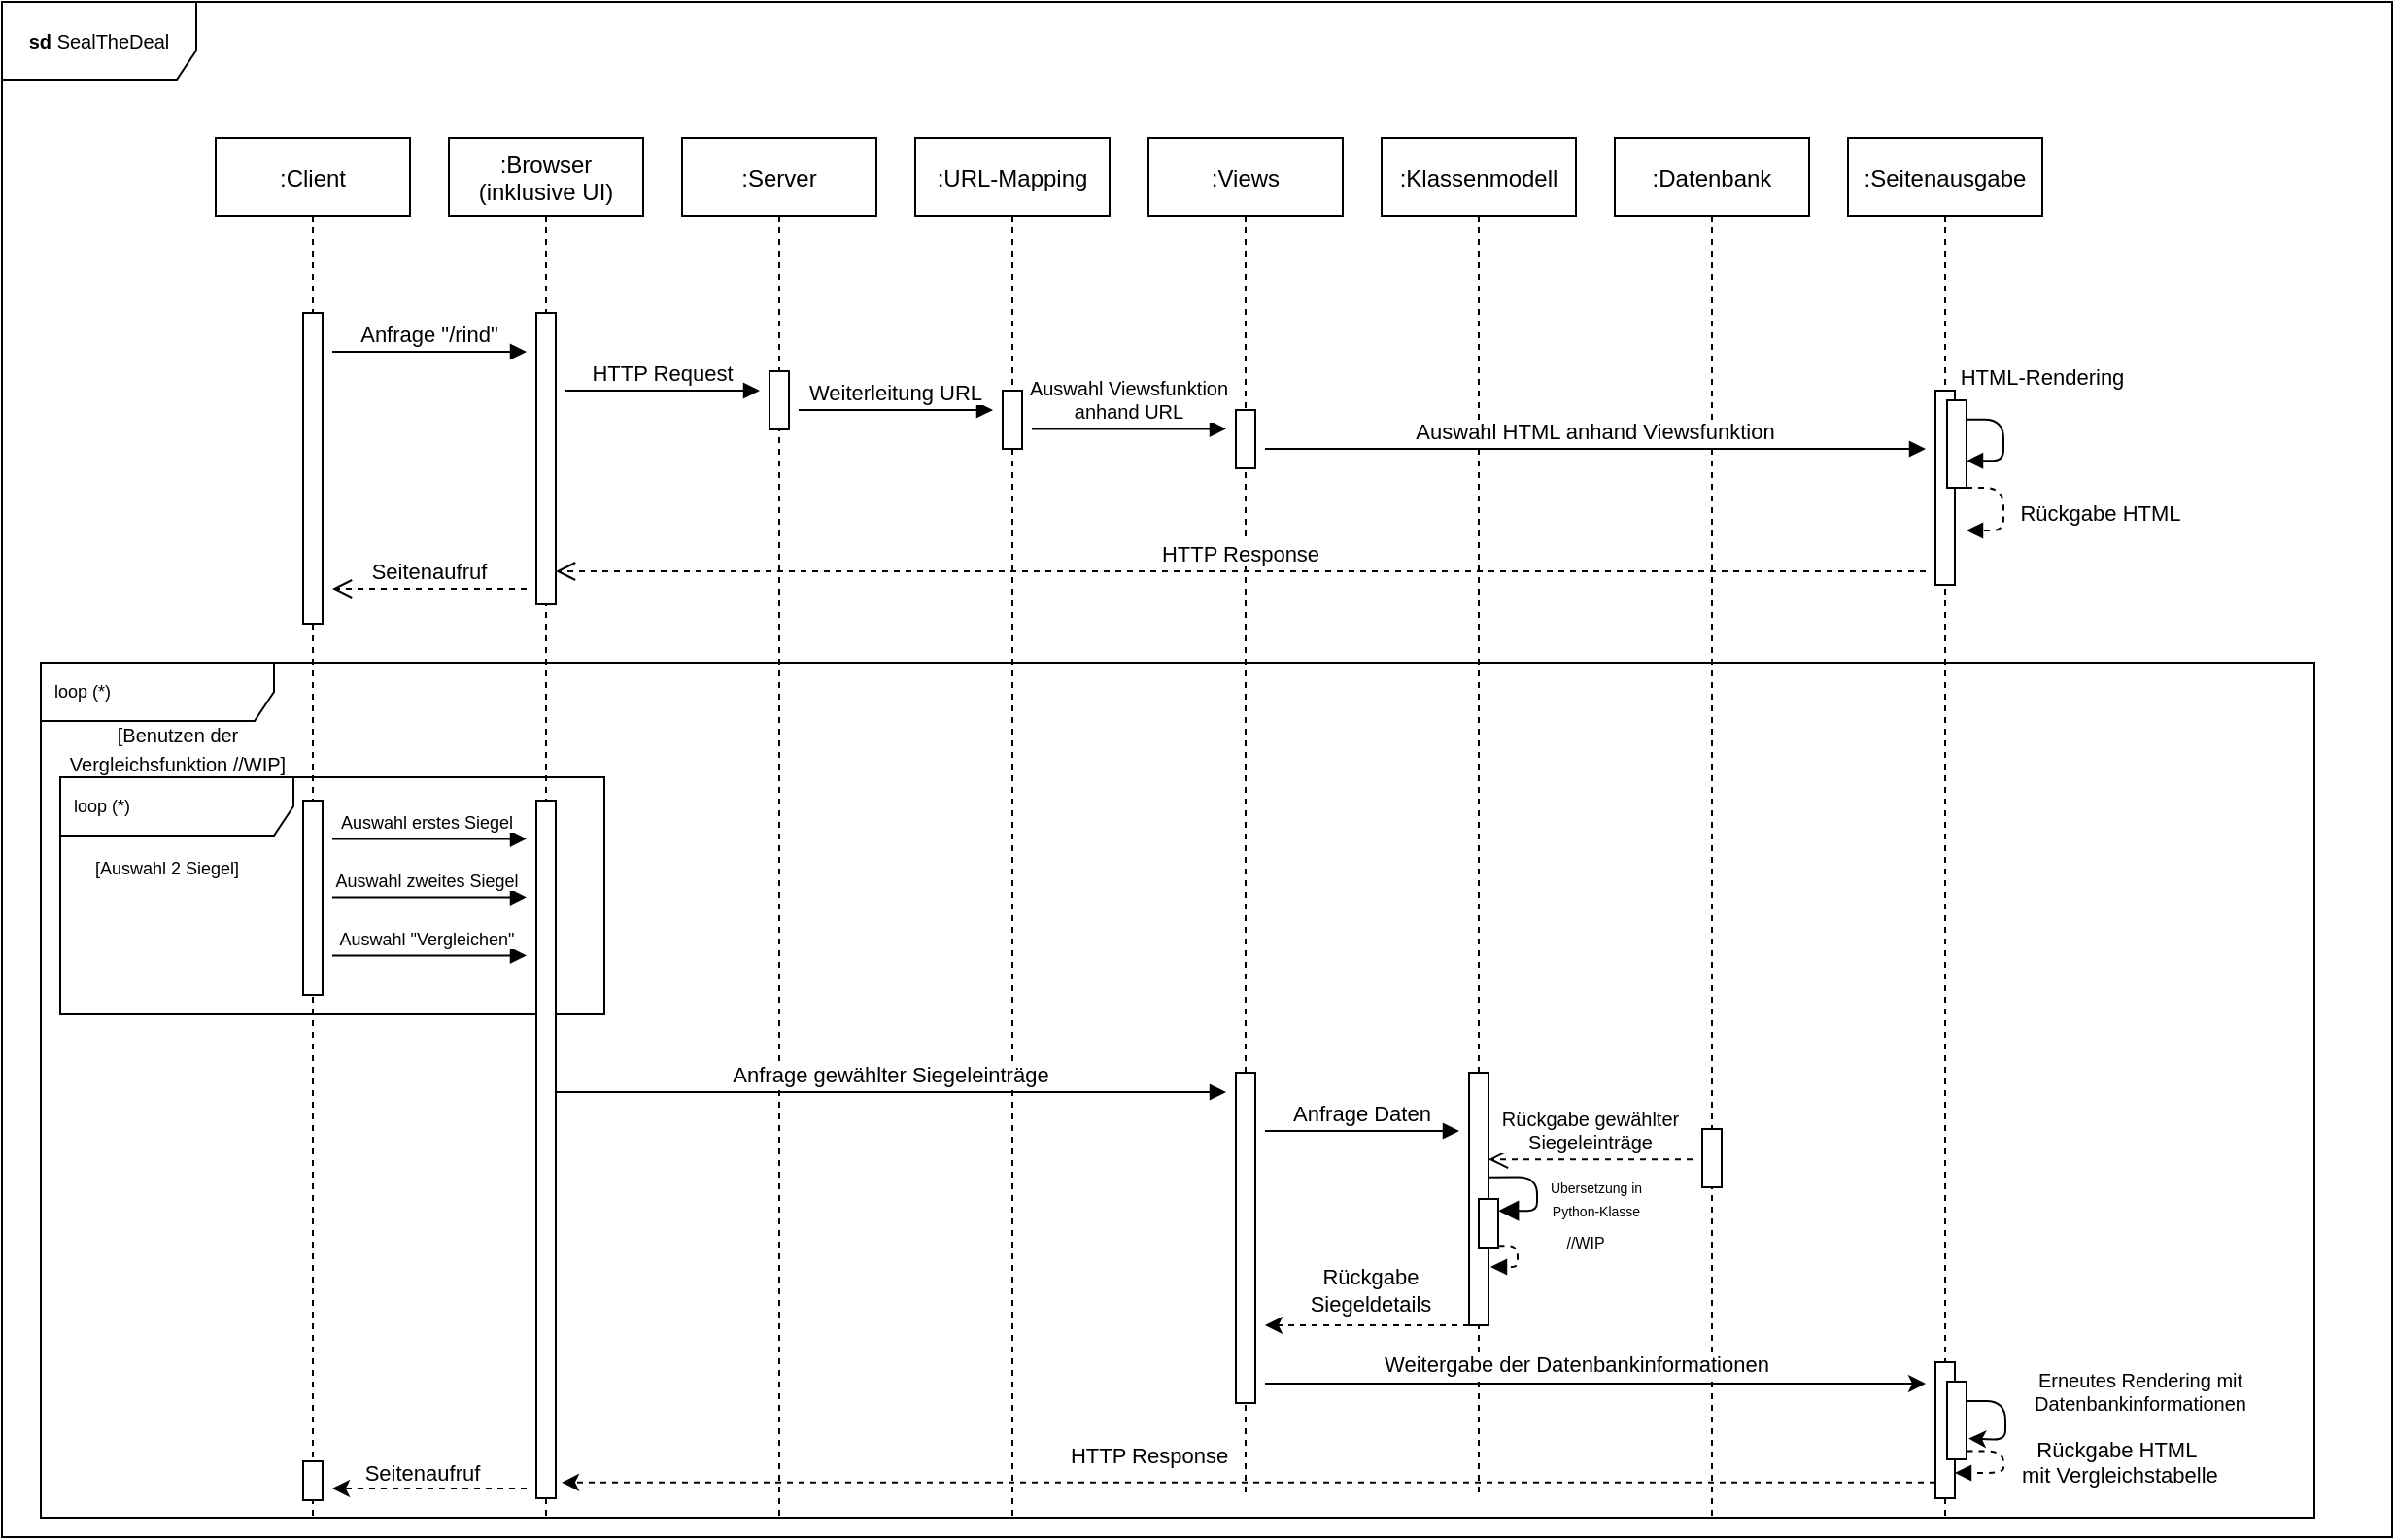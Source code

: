 <mxfile>
    <diagram id="AMog5M7C-SyizyRK8FtY" name="Page-1">
        <mxGraphModel dx="1432" dy="929" grid="1" gridSize="10" guides="1" tooltips="1" connect="1" arrows="1" fold="1" page="1" pageScale="1" pageWidth="850" pageHeight="1100" math="0" shadow="0">
            <root>
                <mxCell id="0"/>
                <mxCell id="1" parent="0"/>
                <mxCell id="WzlvB-GqqHu5pz_9l5KK-1" value="&lt;font style=&quot;font-size: 10px&quot;&gt;&lt;b&gt;sd &lt;/b&gt;SealTheDeal&lt;/font&gt;" style="shape=umlFrame;whiteSpace=wrap;html=1;width=100;height=40;" parent="1" vertex="1">
                    <mxGeometry x="360" y="10" width="1230" height="790" as="geometry"/>
                </mxCell>
                <mxCell id="15" value="loop (*)" style="shape=umlFrame;whiteSpace=wrap;html=1;width=120;height=30;boundedLbl=1;verticalAlign=middle;align=left;spacingLeft=5;fontSize=9;" parent="1" vertex="1">
                    <mxGeometry x="390" y="409" width="280" height="122" as="geometry"/>
                </mxCell>
                <mxCell id="3nuBFxr9cyL0pnOWT2aG-7" value="return" style="verticalAlign=bottom;endArrow=open;dashed=1;endSize=8;exitX=0;exitY=0.95;shadow=0;strokeWidth=1;" parent="1" edge="1">
                    <mxGeometry relative="1" as="geometry">
                        <mxPoint x="175" y="312.0" as="targetPoint"/>
                    </mxGeometry>
                </mxCell>
                <mxCell id="3nuBFxr9cyL0pnOWT2aG-8" value="dispatch" style="verticalAlign=bottom;endArrow=block;entryX=0;entryY=0;shadow=0;strokeWidth=1;" parent="1" edge="1">
                    <mxGeometry relative="1" as="geometry">
                        <mxPoint x="175" y="160.0" as="sourcePoint"/>
                    </mxGeometry>
                </mxCell>
                <mxCell id="WzlvB-GqqHu5pz_9l5KK-7" value=":Browser &#10;(inklusive UI)" style="shape=umlLifeline;perimeter=lifelinePerimeter;container=1;collapsible=0;recursiveResize=0;rounded=0;shadow=0;strokeWidth=1;" parent="1" vertex="1">
                    <mxGeometry x="590" y="80" width="100" height="710" as="geometry"/>
                </mxCell>
                <mxCell id="WzlvB-GqqHu5pz_9l5KK-37" value="" style="points=[];perimeter=orthogonalPerimeter;rounded=0;shadow=0;strokeWidth=1;" parent="WzlvB-GqqHu5pz_9l5KK-7" vertex="1">
                    <mxGeometry x="45" y="90" width="10" height="150" as="geometry"/>
                </mxCell>
                <mxCell id="9" value="Auswahl erstes Siegel " style="verticalAlign=bottom;endArrow=block;shadow=0;strokeWidth=1;fontSize=9;" parent="WzlvB-GqqHu5pz_9l5KK-7" edge="1">
                    <mxGeometry relative="1" as="geometry">
                        <mxPoint x="-60" y="360.7" as="sourcePoint"/>
                        <mxPoint x="40" y="360.7" as="targetPoint"/>
                    </mxGeometry>
                </mxCell>
                <mxCell id="11" value="Auswahl &quot;Vergleichen&quot; " style="verticalAlign=bottom;endArrow=block;shadow=0;strokeWidth=1;fontSize=9;" parent="WzlvB-GqqHu5pz_9l5KK-7" edge="1">
                    <mxGeometry relative="1" as="geometry">
                        <mxPoint x="-60" y="420.7" as="sourcePoint"/>
                        <mxPoint x="40" y="420.7" as="targetPoint"/>
                    </mxGeometry>
                </mxCell>
                <mxCell id="WzlvB-GqqHu5pz_9l5KK-9" value=":Client" style="shape=umlLifeline;perimeter=lifelinePerimeter;container=1;collapsible=0;recursiveResize=0;rounded=0;shadow=0;strokeWidth=1;" parent="1" vertex="1">
                    <mxGeometry x="470" y="80" width="100" height="710" as="geometry"/>
                </mxCell>
                <mxCell id="WzlvB-GqqHu5pz_9l5KK-29" value="" style="points=[];perimeter=orthogonalPerimeter;rounded=0;shadow=0;strokeWidth=1;" parent="WzlvB-GqqHu5pz_9l5KK-9" vertex="1">
                    <mxGeometry x="45" y="90" width="10" height="160" as="geometry"/>
                </mxCell>
                <mxCell id="47" value="" style="points=[];perimeter=orthogonalPerimeter;rounded=0;shadow=0;strokeWidth=1;" vertex="1" parent="WzlvB-GqqHu5pz_9l5KK-9">
                    <mxGeometry x="45" y="681" width="10" height="20" as="geometry"/>
                </mxCell>
                <mxCell id="WzlvB-GqqHu5pz_9l5KK-22" value=":Datenbank" style="shape=umlLifeline;perimeter=lifelinePerimeter;container=1;collapsible=0;recursiveResize=0;rounded=0;shadow=0;strokeWidth=1;" parent="1" vertex="1">
                    <mxGeometry x="1190" y="80" width="100" height="710" as="geometry"/>
                </mxCell>
                <mxCell id="20" value="" style="points=[];perimeter=orthogonalPerimeter;rounded=0;shadow=0;strokeWidth=1;" parent="WzlvB-GqqHu5pz_9l5KK-22" vertex="1">
                    <mxGeometry x="45" y="510" width="10" height="30" as="geometry"/>
                </mxCell>
                <mxCell id="25" value="Rückgabe gewählter &#10;Siegeleinträge" style="verticalAlign=bottom;endArrow=open;dashed=1;endSize=8;shadow=0;strokeWidth=1;fontSize=10;" parent="WzlvB-GqqHu5pz_9l5KK-22" target="24" edge="1">
                    <mxGeometry relative="1" as="geometry">
                        <mxPoint x="-60" y="525.57" as="targetPoint"/>
                        <mxPoint x="40.0" y="525.57" as="sourcePoint"/>
                    </mxGeometry>
                </mxCell>
                <mxCell id="WzlvB-GqqHu5pz_9l5KK-23" value=":URL-Mapping" style="shape=umlLifeline;perimeter=lifelinePerimeter;container=1;collapsible=0;recursiveResize=0;rounded=0;shadow=0;strokeWidth=1;" parent="1" vertex="1">
                    <mxGeometry x="830" y="80" width="100" height="710" as="geometry"/>
                </mxCell>
                <mxCell id="WzlvB-GqqHu5pz_9l5KK-38" value="" style="points=[];perimeter=orthogonalPerimeter;rounded=0;shadow=0;strokeWidth=1;" parent="WzlvB-GqqHu5pz_9l5KK-23" vertex="1">
                    <mxGeometry x="45" y="130" width="10" height="30" as="geometry"/>
                </mxCell>
                <mxCell id="WzlvB-GqqHu5pz_9l5KK-24" value=":Views" style="shape=umlLifeline;perimeter=lifelinePerimeter;container=1;collapsible=0;recursiveResize=0;rounded=0;shadow=0;strokeWidth=1;" parent="1" vertex="1">
                    <mxGeometry x="950" y="80" width="100" height="700" as="geometry"/>
                </mxCell>
                <mxCell id="WzlvB-GqqHu5pz_9l5KK-40" value="" style="points=[];perimeter=orthogonalPerimeter;rounded=0;shadow=0;strokeWidth=1;" parent="WzlvB-GqqHu5pz_9l5KK-24" vertex="1">
                    <mxGeometry x="45" y="140" width="10" height="30" as="geometry"/>
                </mxCell>
                <mxCell id="WzlvB-GqqHu5pz_9l5KK-41" value="Auswahl Viewsfunktion&#10;anhand URL" style="verticalAlign=bottom;endArrow=block;shadow=0;strokeWidth=1;fontSize=10;" parent="WzlvB-GqqHu5pz_9l5KK-24" edge="1">
                    <mxGeometry relative="1" as="geometry">
                        <mxPoint x="-60" y="149.69" as="sourcePoint"/>
                        <mxPoint x="40" y="149.69" as="targetPoint"/>
                    </mxGeometry>
                </mxCell>
                <mxCell id="30" value="" style="points=[];perimeter=orthogonalPerimeter;rounded=0;shadow=0;strokeWidth=1;" parent="WzlvB-GqqHu5pz_9l5KK-24" vertex="1">
                    <mxGeometry x="45" y="481" width="10" height="170" as="geometry"/>
                </mxCell>
                <mxCell id="WzlvB-GqqHu5pz_9l5KK-25" value=":Klassenmodell" style="shape=umlLifeline;perimeter=lifelinePerimeter;container=1;collapsible=0;recursiveResize=0;rounded=0;shadow=0;strokeWidth=1;" parent="1" vertex="1">
                    <mxGeometry x="1070" y="80" width="100" height="700" as="geometry"/>
                </mxCell>
                <mxCell id="24" value="" style="points=[];perimeter=orthogonalPerimeter;rounded=0;shadow=0;strokeWidth=1;" parent="WzlvB-GqqHu5pz_9l5KK-25" vertex="1">
                    <mxGeometry x="45" y="481" width="10" height="130" as="geometry"/>
                </mxCell>
                <mxCell id="26" value="" style="points=[];perimeter=orthogonalPerimeter;rounded=0;shadow=0;strokeWidth=1;" parent="WzlvB-GqqHu5pz_9l5KK-25" vertex="1">
                    <mxGeometry x="50" y="546" width="10" height="25" as="geometry"/>
                </mxCell>
                <mxCell id="27" value="" style="verticalAlign=bottom;endArrow=block;endSize=8;shadow=0;strokeWidth=1;exitX=0.958;exitY=0.414;exitDx=0;exitDy=0;exitPerimeter=0;edgeStyle=orthogonalEdgeStyle;endFill=1;entryX=1.007;entryY=0.245;entryDx=0;entryDy=0;entryPerimeter=0;" parent="WzlvB-GqqHu5pz_9l5KK-25" source="24" target="26" edge="1">
                    <mxGeometry relative="1" as="geometry">
                        <mxPoint x="66" y="552" as="targetPoint"/>
                        <mxPoint x="149.78" y="551.0" as="sourcePoint"/>
                        <Array as="points">
                            <mxPoint x="80" y="535"/>
                            <mxPoint x="80" y="552"/>
                        </Array>
                    </mxGeometry>
                </mxCell>
                <mxCell id="28" value="&lt;font style=&quot;font-size: 7px&quot;&gt;Übersetzung in &lt;br&gt;Python-Klasse&lt;/font&gt;" style="edgeLabel;html=1;align=center;verticalAlign=middle;resizable=0;points=[];fontSize=10;" parent="27" vertex="1" connectable="0">
                    <mxGeometry x="0.046" y="-1" relative="1" as="geometry">
                        <mxPoint x="31" y="2" as="offset"/>
                    </mxGeometry>
                </mxCell>
                <mxCell id="29" value="//WIP" style="verticalAlign=bottom;endArrow=block;shadow=0;strokeWidth=1;edgeStyle=orthogonalEdgeStyle;exitX=1.022;exitY=0.965;exitDx=0;exitDy=0;exitPerimeter=0;dashed=1;fontSize=8;" parent="WzlvB-GqqHu5pz_9l5KK-25" source="26" edge="1">
                    <mxGeometry x="-0.066" y="35" relative="1" as="geometry">
                        <mxPoint x="65.91" y="569.995" as="sourcePoint"/>
                        <mxPoint x="56" y="581" as="targetPoint"/>
                        <Array as="points">
                            <mxPoint x="70" y="570"/>
                            <mxPoint x="70" y="581"/>
                            <mxPoint x="56" y="581"/>
                        </Array>
                        <mxPoint as="offset"/>
                    </mxGeometry>
                </mxCell>
                <mxCell id="WzlvB-GqqHu5pz_9l5KK-26" value=":Seitenausgabe" style="shape=umlLifeline;perimeter=lifelinePerimeter;container=1;collapsible=0;recursiveResize=0;rounded=0;shadow=0;strokeWidth=1;" parent="1" vertex="1">
                    <mxGeometry x="1310" y="80" width="100" height="710" as="geometry"/>
                </mxCell>
                <mxCell id="3" value="" style="points=[];perimeter=orthogonalPerimeter;rounded=0;shadow=0;strokeWidth=1;" parent="WzlvB-GqqHu5pz_9l5KK-26" vertex="1">
                    <mxGeometry x="45" y="130" width="10" height="100" as="geometry"/>
                </mxCell>
                <mxCell id="7" value="" style="points=[];perimeter=orthogonalPerimeter;rounded=0;shadow=0;strokeWidth=1;" parent="WzlvB-GqqHu5pz_9l5KK-26" vertex="1">
                    <mxGeometry x="51" y="135" width="10" height="45" as="geometry"/>
                </mxCell>
                <mxCell id="6" value="HTML-Rendering" style="verticalAlign=bottom;endArrow=block;shadow=0;strokeWidth=1;entryX=1;entryY=0.692;entryDx=0;entryDy=0;entryPerimeter=0;edgeStyle=orthogonalEdgeStyle;exitX=0.963;exitY=0.219;exitDx=0;exitDy=0;exitPerimeter=0;" parent="WzlvB-GqqHu5pz_9l5KK-26" source="7" target="7" edge="1">
                    <mxGeometry x="-0.32" y="24" relative="1" as="geometry">
                        <mxPoint x="66" y="135" as="sourcePoint"/>
                        <mxPoint x="160" y="140" as="targetPoint"/>
                        <Array as="points">
                            <mxPoint x="80" y="145"/>
                            <mxPoint x="80" y="166"/>
                        </Array>
                        <mxPoint x="-4" y="-14" as="offset"/>
                    </mxGeometry>
                </mxCell>
                <mxCell id="8" value="HTTP Response" style="verticalAlign=bottom;endArrow=open;dashed=1;endSize=8;shadow=0;strokeWidth=1;" parent="WzlvB-GqqHu5pz_9l5KK-26" edge="1">
                    <mxGeometry relative="1" as="geometry">
                        <mxPoint x="-665.0" y="223" as="targetPoint"/>
                        <mxPoint x="40" y="223" as="sourcePoint"/>
                    </mxGeometry>
                </mxCell>
                <mxCell id="17" value="Rückgabe HTML" style="verticalAlign=bottom;endArrow=block;shadow=0;strokeWidth=1;edgeStyle=orthogonalEdgeStyle;exitX=0.963;exitY=0.219;exitDx=0;exitDy=0;exitPerimeter=0;dashed=1;" parent="WzlvB-GqqHu5pz_9l5KK-26" edge="1">
                    <mxGeometry x="0.367" y="-50" relative="1" as="geometry">
                        <mxPoint x="61.0" y="179.995" as="sourcePoint"/>
                        <mxPoint x="61" y="202" as="targetPoint"/>
                        <Array as="points">
                            <mxPoint x="80" y="180"/>
                            <mxPoint x="80" y="202"/>
                        </Array>
                        <mxPoint x="50" y="50" as="offset"/>
                    </mxGeometry>
                </mxCell>
                <mxCell id="36" value="" style="points=[];perimeter=orthogonalPerimeter;rounded=0;shadow=0;strokeWidth=1;" vertex="1" parent="WzlvB-GqqHu5pz_9l5KK-26">
                    <mxGeometry x="45" y="630" width="10" height="70" as="geometry"/>
                </mxCell>
                <mxCell id="39" value="" style="points=[];perimeter=orthogonalPerimeter;rounded=0;shadow=0;strokeWidth=1;" vertex="1" parent="WzlvB-GqqHu5pz_9l5KK-26">
                    <mxGeometry x="51" y="640" width="10" height="40" as="geometry"/>
                </mxCell>
                <mxCell id="41" value="Rückgabe HTML&#10; mit Vergleichstabelle" style="verticalAlign=bottom;endArrow=block;shadow=0;strokeWidth=1;edgeStyle=orthogonalEdgeStyle;dashed=1;exitX=1.026;exitY=0.894;exitDx=0;exitDy=0;exitPerimeter=0;" edge="1" parent="WzlvB-GqqHu5pz_9l5KK-26" source="39">
                    <mxGeometry x="0.152" y="61" relative="1" as="geometry">
                        <mxPoint x="63" y="670" as="sourcePoint"/>
                        <mxPoint x="55" y="687" as="targetPoint"/>
                        <Array as="points">
                            <mxPoint x="80" y="676"/>
                            <mxPoint x="80" y="687"/>
                        </Array>
                        <mxPoint x="60" y="-51" as="offset"/>
                    </mxGeometry>
                </mxCell>
                <mxCell id="53" style="edgeStyle=orthogonalEdgeStyle;html=1;entryX=1.106;entryY=0.732;entryDx=0;entryDy=0;entryPerimeter=0;fontSize=10;" edge="1" parent="WzlvB-GqqHu5pz_9l5KK-26" source="39" target="39">
                    <mxGeometry relative="1" as="geometry">
                        <Array as="points">
                            <mxPoint x="61" y="657"/>
                        </Array>
                    </mxGeometry>
                </mxCell>
                <mxCell id="WzlvB-GqqHu5pz_9l5KK-30" value="Anfrage &quot;/rind&quot;" style="verticalAlign=bottom;endArrow=block;shadow=0;strokeWidth=1;" parent="1" edge="1">
                    <mxGeometry relative="1" as="geometry">
                        <mxPoint x="530" y="190" as="sourcePoint"/>
                        <mxPoint x="630" y="190" as="targetPoint"/>
                    </mxGeometry>
                </mxCell>
                <mxCell id="WzlvB-GqqHu5pz_9l5KK-31" value=":Server" style="shape=umlLifeline;perimeter=lifelinePerimeter;container=1;collapsible=0;recursiveResize=0;rounded=0;shadow=0;strokeWidth=1;" parent="1" vertex="1">
                    <mxGeometry x="710" y="80" width="100" height="710" as="geometry"/>
                </mxCell>
                <mxCell id="WzlvB-GqqHu5pz_9l5KK-33" value="" style="points=[];perimeter=orthogonalPerimeter;rounded=0;shadow=0;strokeWidth=1;" parent="WzlvB-GqqHu5pz_9l5KK-31" vertex="1">
                    <mxGeometry x="45" y="120" width="10" height="30" as="geometry"/>
                </mxCell>
                <mxCell id="23" value="Anfrage gewählter Siegeleinträge" style="verticalAlign=bottom;endArrow=block;shadow=0;strokeWidth=1;" parent="WzlvB-GqqHu5pz_9l5KK-31" edge="1">
                    <mxGeometry relative="1" as="geometry">
                        <mxPoint x="-65" y="491" as="sourcePoint"/>
                        <mxPoint x="280" y="491" as="targetPoint"/>
                    </mxGeometry>
                </mxCell>
                <mxCell id="WzlvB-GqqHu5pz_9l5KK-34" value="HTTP Request" style="verticalAlign=bottom;endArrow=block;shadow=0;strokeWidth=1;" parent="1" edge="1">
                    <mxGeometry relative="1" as="geometry">
                        <mxPoint x="650" y="210" as="sourcePoint"/>
                        <mxPoint x="750" y="210" as="targetPoint"/>
                    </mxGeometry>
                </mxCell>
                <mxCell id="WzlvB-GqqHu5pz_9l5KK-35" value="Seitenaufruf" style="verticalAlign=bottom;endArrow=open;dashed=1;endSize=8;shadow=0;strokeWidth=1;" parent="1" edge="1">
                    <mxGeometry relative="1" as="geometry">
                        <mxPoint x="530" y="312" as="targetPoint"/>
                        <mxPoint x="630" y="312" as="sourcePoint"/>
                    </mxGeometry>
                </mxCell>
                <mxCell id="WzlvB-GqqHu5pz_9l5KK-39" value="Weiterleitung URL" style="verticalAlign=bottom;endArrow=block;shadow=0;strokeWidth=1;" parent="1" edge="1">
                    <mxGeometry relative="1" as="geometry">
                        <mxPoint x="770" y="220" as="sourcePoint"/>
                        <mxPoint x="870" y="220" as="targetPoint"/>
                    </mxGeometry>
                </mxCell>
                <mxCell id="WzlvB-GqqHu5pz_9l5KK-44" value="Auswahl HTML anhand Viewsfunktion" style="verticalAlign=bottom;endArrow=block;shadow=0;strokeWidth=1;" parent="1" edge="1">
                    <mxGeometry relative="1" as="geometry">
                        <mxPoint x="1010" y="240" as="sourcePoint"/>
                        <mxPoint x="1350" y="240" as="targetPoint"/>
                    </mxGeometry>
                </mxCell>
                <mxCell id="10" value="Auswahl zweites Siegel " style="verticalAlign=bottom;endArrow=block;shadow=0;strokeWidth=1;fontSize=9;" parent="1" edge="1">
                    <mxGeometry relative="1" as="geometry">
                        <mxPoint x="530" y="470.7" as="sourcePoint"/>
                        <mxPoint x="630" y="470.7" as="targetPoint"/>
                    </mxGeometry>
                </mxCell>
                <mxCell id="16" value="[Auswahl 2 Siegel]" style="text;html=1;strokeColor=none;fillColor=none;align=center;verticalAlign=middle;whiteSpace=wrap;rounded=0;fontSize=9;" parent="1" vertex="1">
                    <mxGeometry x="400" y="441" width="90" height="30" as="geometry"/>
                </mxCell>
                <mxCell id="18" value="" style="points=[];perimeter=orthogonalPerimeter;rounded=0;shadow=0;strokeWidth=1;" parent="1" vertex="1">
                    <mxGeometry x="515" y="421" width="10" height="100" as="geometry"/>
                </mxCell>
                <mxCell id="19" value="" style="points=[];perimeter=orthogonalPerimeter;rounded=0;shadow=0;strokeWidth=1;" parent="1" vertex="1">
                    <mxGeometry x="635" y="421" width="10" height="359" as="geometry"/>
                </mxCell>
                <mxCell id="33" value="Anfrage Daten" style="verticalAlign=bottom;endArrow=block;shadow=0;strokeWidth=1;" parent="1" edge="1">
                    <mxGeometry relative="1" as="geometry">
                        <mxPoint x="1010.0" y="591" as="sourcePoint"/>
                        <mxPoint x="1110.0" y="591" as="targetPoint"/>
                    </mxGeometry>
                </mxCell>
                <mxCell id="34" style="edgeStyle=none;html=1;dashed=1;" edge="1" parent="1" source="24">
                    <mxGeometry relative="1" as="geometry">
                        <mxPoint x="1010" y="691" as="targetPoint"/>
                    </mxGeometry>
                </mxCell>
                <mxCell id="35" value="Rückgabe &lt;br&gt;Siegeldetails" style="edgeLabel;html=1;align=center;verticalAlign=middle;resizable=0;points=[];" vertex="1" connectable="0" parent="34">
                    <mxGeometry x="0.146" relative="1" as="geometry">
                        <mxPoint x="9" y="-18" as="offset"/>
                    </mxGeometry>
                </mxCell>
                <mxCell id="37" value="" style="edgeStyle=none;html=1;exitX=1.5;exitY=0.941;exitDx=0;exitDy=0;exitPerimeter=0;" edge="1" parent="1" source="30">
                    <mxGeometry relative="1" as="geometry">
                        <mxPoint x="1350" y="721" as="targetPoint"/>
                    </mxGeometry>
                </mxCell>
                <mxCell id="38" value="Weitergabe der Datenbankinformationen" style="edgeLabel;html=1;align=center;verticalAlign=middle;resizable=0;points=[];" vertex="1" connectable="0" parent="37">
                    <mxGeometry x="-0.106" relative="1" as="geometry">
                        <mxPoint x="8" y="-10" as="offset"/>
                    </mxGeometry>
                </mxCell>
                <mxCell id="51" value="loop (*)" style="shape=umlFrame;whiteSpace=wrap;html=1;width=120;height=30;boundedLbl=1;verticalAlign=middle;align=left;spacingLeft=5;fontSize=9;" vertex="1" parent="1">
                    <mxGeometry x="380" y="350" width="1170" height="440" as="geometry"/>
                </mxCell>
                <mxCell id="45" style="edgeStyle=none;html=1;entryX=1.3;entryY=0.93;entryDx=0;entryDy=0;entryPerimeter=0;dashed=1;" edge="1" parent="1">
                    <mxGeometry relative="1" as="geometry">
                        <mxPoint x="1355" y="771.9" as="sourcePoint"/>
                        <mxPoint x="648" y="771.9" as="targetPoint"/>
                    </mxGeometry>
                </mxCell>
                <mxCell id="46" value="HTTP Response" style="edgeLabel;html=1;align=center;verticalAlign=middle;resizable=0;points=[];" vertex="1" connectable="0" parent="45">
                    <mxGeometry x="0.14" y="-1" relative="1" as="geometry">
                        <mxPoint x="-2" y="-13" as="offset"/>
                    </mxGeometry>
                </mxCell>
                <mxCell id="48" style="edgeStyle=none;html=1;dashed=1;" edge="1" parent="1">
                    <mxGeometry relative="1" as="geometry">
                        <mxPoint x="630" y="775" as="sourcePoint"/>
                        <mxPoint x="530" y="775" as="targetPoint"/>
                    </mxGeometry>
                </mxCell>
                <mxCell id="49" value="Seitenaufruf" style="edgeLabel;html=1;align=center;verticalAlign=middle;resizable=0;points=[];" vertex="1" connectable="0" parent="48">
                    <mxGeometry x="0.078" y="-1" relative="1" as="geometry">
                        <mxPoint y="-7" as="offset"/>
                    </mxGeometry>
                </mxCell>
                <mxCell id="52" value="&lt;font style=&quot;font-size: 10px&quot;&gt;[Benutzen der &lt;br&gt;Vergleichsfunktion //WIP]&lt;/font&gt;" style="text;html=1;align=center;verticalAlign=middle;resizable=0;points=[];autosize=1;strokeColor=none;fillColor=none;" vertex="1" parent="1">
                    <mxGeometry x="385" y="374" width="130" height="40" as="geometry"/>
                </mxCell>
                <mxCell id="54" value="Erneutes Rendering mit &lt;br&gt;Datenbankinformationen" style="text;html=1;align=center;verticalAlign=middle;resizable=0;points=[];autosize=1;strokeColor=none;fillColor=none;fontSize=10;" vertex="1" parent="1">
                    <mxGeometry x="1400" y="710" width="120" height="30" as="geometry"/>
                </mxCell>
            </root>
        </mxGraphModel>
    </diagram>
</mxfile>